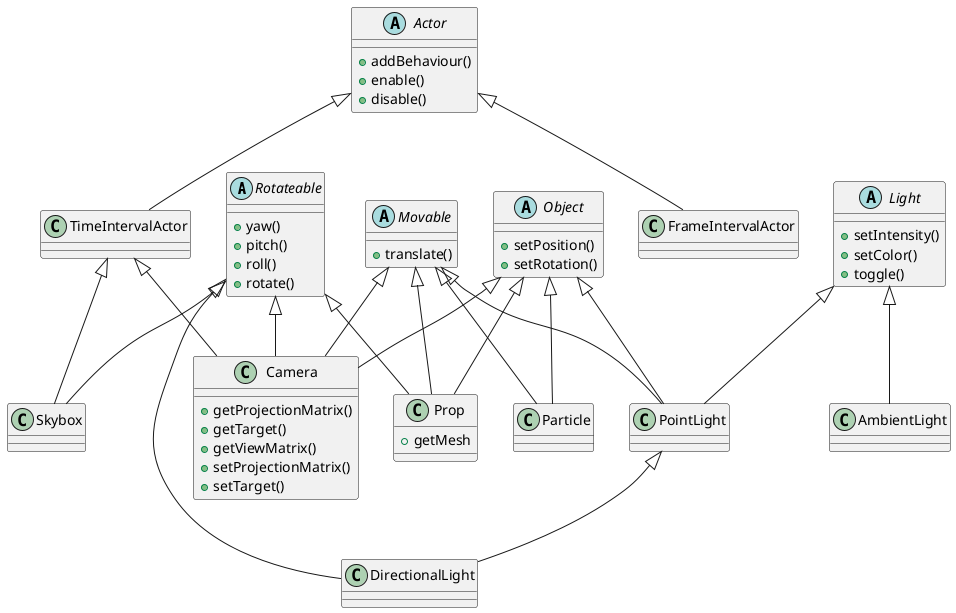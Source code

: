 @startuml
' Abstract Classes
abstract Rotateable {
  +yaw()
  +pitch()
  +roll()
  +rotate()
}

abstract Movable {
  +translate()
}

abstract Object {
  +setPosition()
  +setRotation()
}

abstract Light {
  +setIntensity()
  +setColor()
  +toggle()
}

abstract Actor {
  +addBehaviour() 
  +enable()
  +disable()
}

' Normal Classes
class Prop {
+getMesh
}
Movable <|-- Prop
Object <|-- Prop
Rotateable <|-- Prop

class Skybox {
}
Rotateable <|-- Skybox
TimeIntervalActor <|-- Skybox

class Particle {
}
Object <|-- Particle
Movable <|-- Particle

class TimeIntervalActor {
}
Actor <|-- TimeIntervalActor

class FrameIntervalActor {
}
Actor <|-- FrameIntervalActor

class Camera {
  +getProjectionMatrix()
  +getTarget()
  +getViewMatrix()
  +setProjectionMatrix()
  +setTarget()
}
Movable <|-- Camera
Object <|-- Camera
Rotateable <|-- Camera
TimeIntervalActor <|-- Camera

class AmbientLight {
}
Light <|-- AmbientLight

class PointLight {
}
Light <|-- PointLight
Object <|-- PointLight
Movable <|-- PointLight

class DirectionalLight {
}
PointLight <|-- DirectionalLight
Rotateable <|-- DirectionalLight

@enduml
